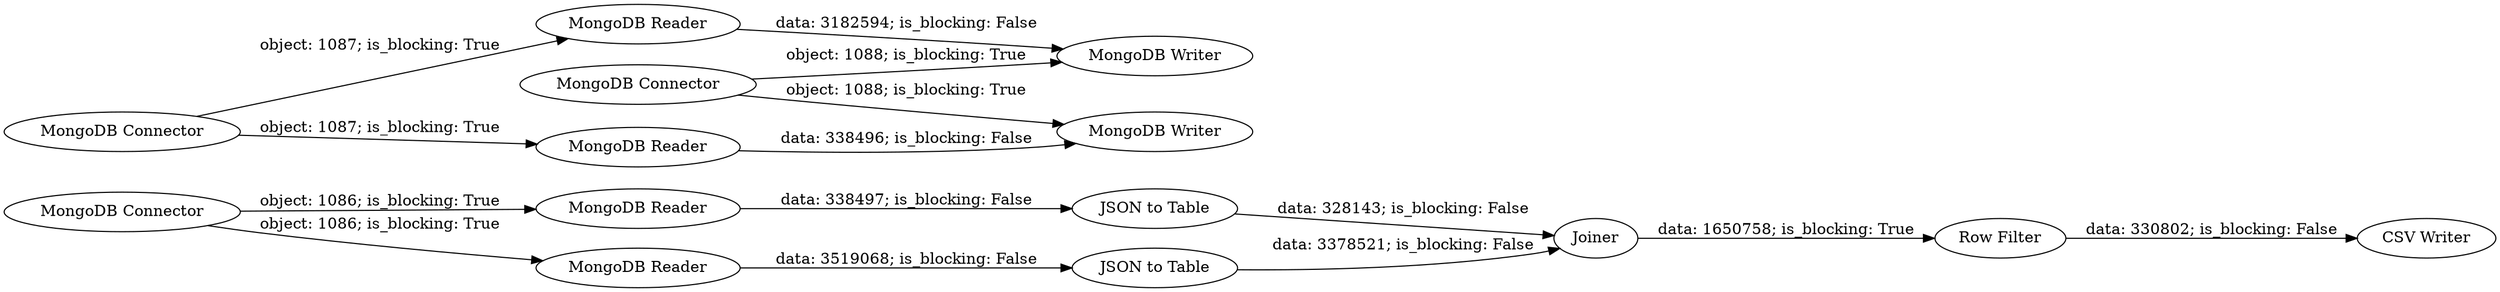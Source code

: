 digraph {
	"6945800237595786181_11" [label="MongoDB Reader"]
	"6945800237595786181_7" [label="MongoDB Connector"]
	"6945800237595786181_13" [label="JSON to Table"]
	"6945800237595786181_2" [label="MongoDB Reader"]
	"6945800237595786181_15" [label="Row Filter"]
	"6945800237595786181_16" [label="CSV Writer"]
	"6945800237595786181_9" [label="MongoDB Connector"]
	"6945800237595786181_12" [label="JSON to Table"]
	"6945800237595786181_4" [label="MongoDB Writer"]
	"6945800237595786181_10" [label="MongoDB Reader"]
	"6945800237595786181_8" [label="MongoDB Writer"]
	"6945800237595786181_14" [label=Joiner]
	"6945800237595786181_1" [label="MongoDB Connector"]
	"6945800237595786181_3" [label="MongoDB Reader"]
	"6945800237595786181_10" -> "6945800237595786181_12" [label="data: 3519068; is_blocking: False"]
	"6945800237595786181_3" -> "6945800237595786181_4" [label="data: 3182594; is_blocking: False"]
	"6945800237595786181_1" -> "6945800237595786181_3" [label="object: 1087; is_blocking: True"]
	"6945800237595786181_1" -> "6945800237595786181_2" [label="object: 1087; is_blocking: True"]
	"6945800237595786181_2" -> "6945800237595786181_8" [label="data: 338496; is_blocking: False"]
	"6945800237595786181_12" -> "6945800237595786181_14" [label="data: 3378521; is_blocking: False"]
	"6945800237595786181_13" -> "6945800237595786181_14" [label="data: 328143; is_blocking: False"]
	"6945800237595786181_14" -> "6945800237595786181_15" [label="data: 1650758; is_blocking: True"]
	"6945800237595786181_15" -> "6945800237595786181_16" [label="data: 330802; is_blocking: False"]
	"6945800237595786181_9" -> "6945800237595786181_10" [label="object: 1086; is_blocking: True"]
	"6945800237595786181_9" -> "6945800237595786181_11" [label="object: 1086; is_blocking: True"]
	"6945800237595786181_11" -> "6945800237595786181_13" [label="data: 338497; is_blocking: False"]
	"6945800237595786181_7" -> "6945800237595786181_8" [label="object: 1088; is_blocking: True"]
	"6945800237595786181_7" -> "6945800237595786181_4" [label="object: 1088; is_blocking: True"]
	rankdir=LR
}
